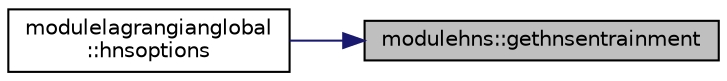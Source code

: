 digraph "modulehns::gethnsentrainment"
{
 // LATEX_PDF_SIZE
  edge [fontname="Helvetica",fontsize="10",labelfontname="Helvetica",labelfontsize="10"];
  node [fontname="Helvetica",fontsize="10",shape=record];
  rankdir="RL";
  Node1 [label="modulehns::gethnsentrainment",height=0.2,width=0.4,color="black", fillcolor="grey75", style="filled", fontcolor="black",tooltip=" "];
  Node1 -> Node2 [dir="back",color="midnightblue",fontsize="10",style="solid",fontname="Helvetica"];
  Node2 [label="modulelagrangianglobal\l::hnsoptions",height=0.2,width=0.4,color="black", fillcolor="white", style="filled",URL="$namespacemodulelagrangianglobal.html#a262f7ae29a62989ca338ab8fa6acca79",tooltip=" "];
}
